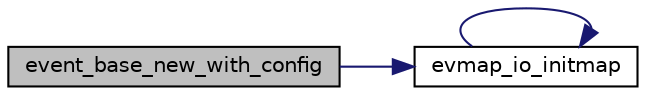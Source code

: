 digraph G
{
  edge [fontname="Helvetica",fontsize="10",labelfontname="Helvetica",labelfontsize="10"];
  node [fontname="Helvetica",fontsize="10",shape=record];
  rankdir="LR";
  Node1 [label="event_base_new_with_config",height=0.2,width=0.4,color="black", fillcolor="grey75", style="filled" fontcolor="black"];
  Node1 -> Node2 [color="midnightblue",fontsize="10",style="solid",fontname="Helvetica"];
  Node2 [label="evmap_io_initmap",height=0.2,width=0.4,color="black", fillcolor="white", style="filled",URL="$evmap-internal_8h.html#a7be51d319c7f67df6a032f852c415fcb"];
  Node2 -> Node2 [color="midnightblue",fontsize="10",style="solid",fontname="Helvetica"];
}
